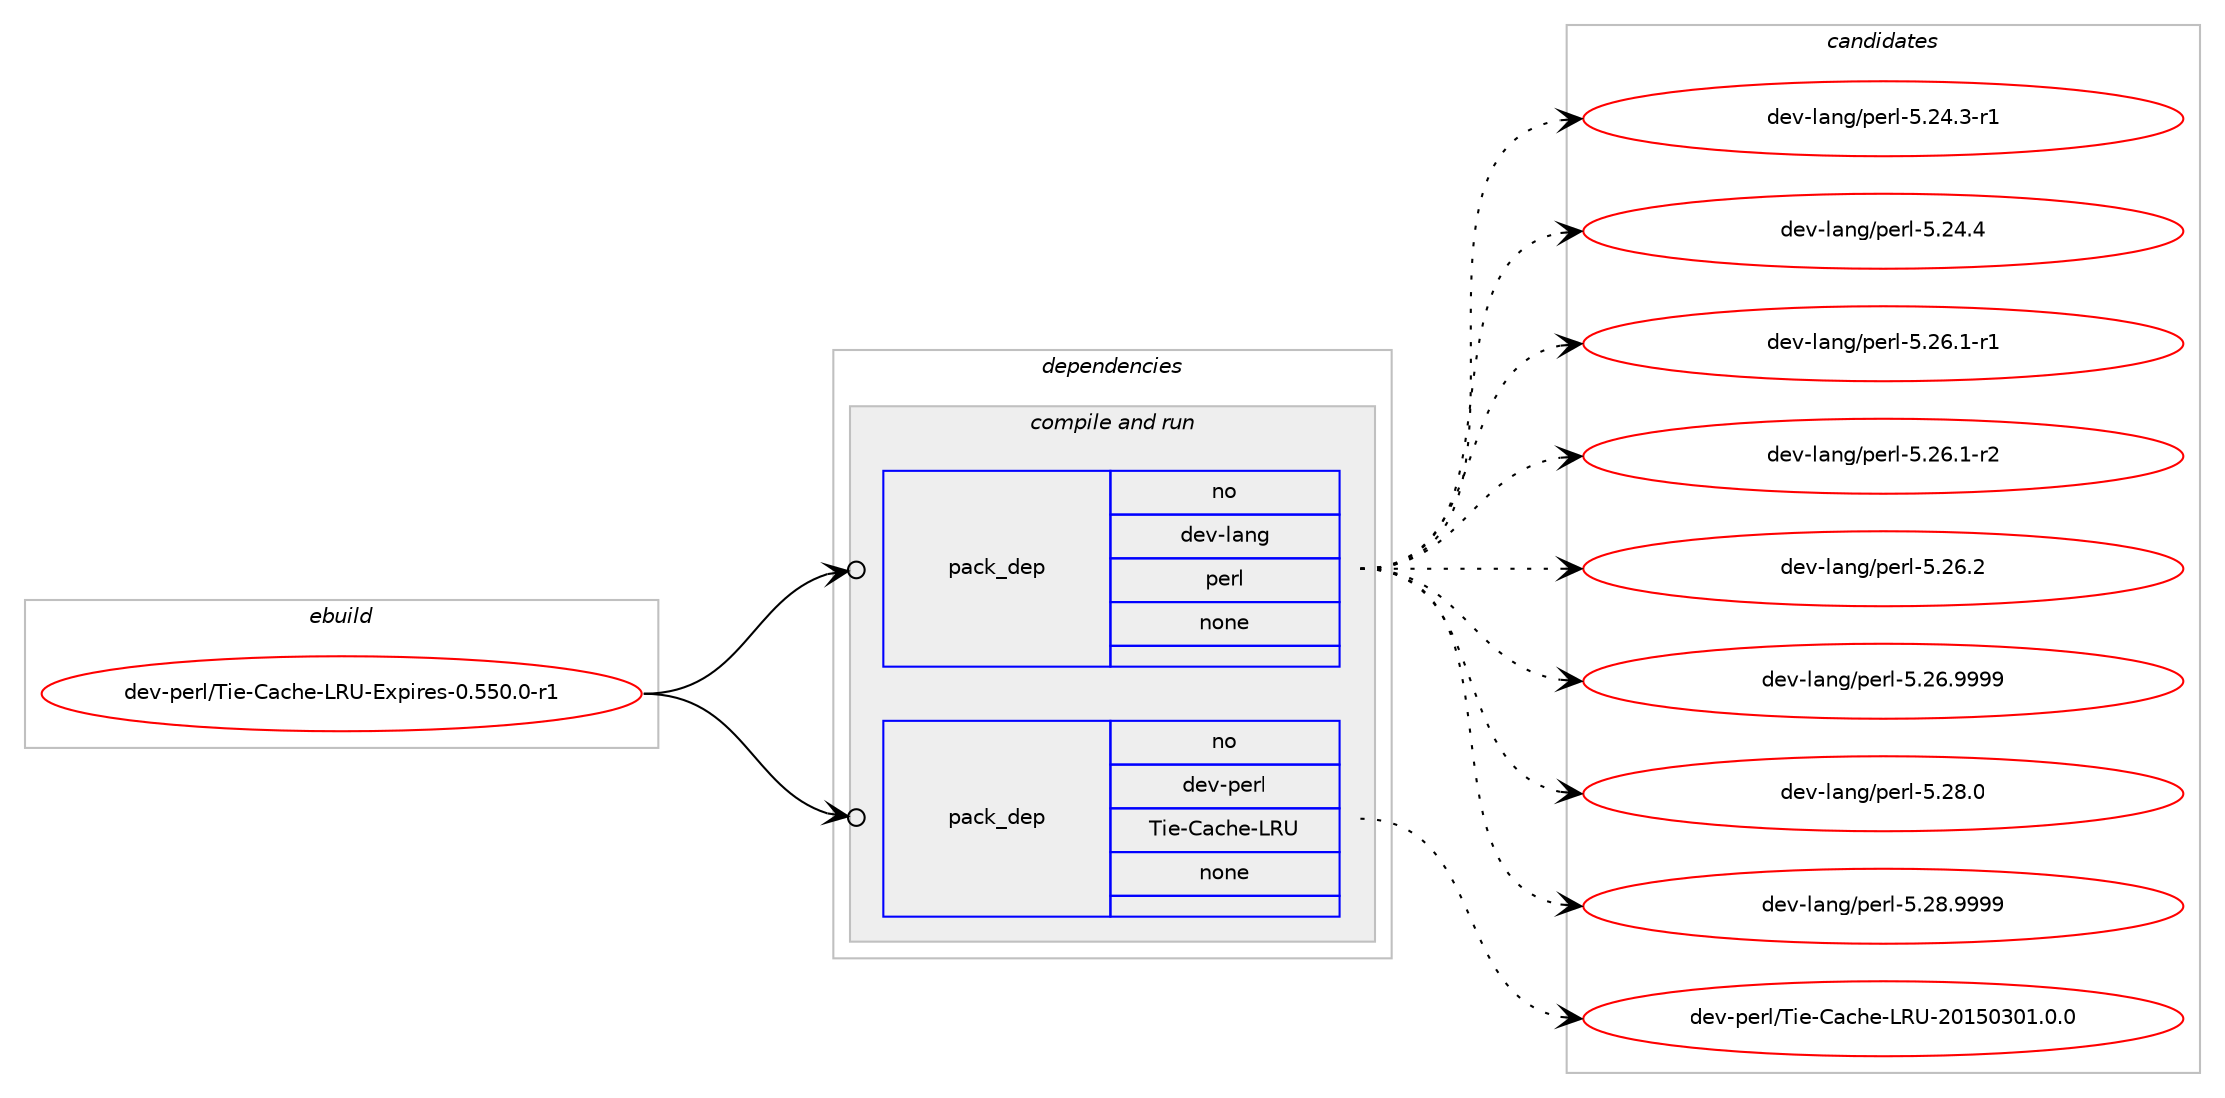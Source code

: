 digraph prolog {

# *************
# Graph options
# *************

newrank=true;
concentrate=true;
compound=true;
graph [rankdir=LR,fontname=Helvetica,fontsize=10,ranksep=1.5];#, ranksep=2.5, nodesep=0.2];
edge  [arrowhead=vee];
node  [fontname=Helvetica,fontsize=10];

# **********
# The ebuild
# **********

subgraph cluster_leftcol {
color=gray;
rank=same;
label=<<i>ebuild</i>>;
id [label="dev-perl/Tie-Cache-LRU-Expires-0.550.0-r1", color=red, width=4, href="../dev-perl/Tie-Cache-LRU-Expires-0.550.0-r1.svg"];
}

# ****************
# The dependencies
# ****************

subgraph cluster_midcol {
color=gray;
label=<<i>dependencies</i>>;
subgraph cluster_compile {
fillcolor="#eeeeee";
style=filled;
label=<<i>compile</i>>;
}
subgraph cluster_compileandrun {
fillcolor="#eeeeee";
style=filled;
label=<<i>compile and run</i>>;
subgraph pack998202 {
dependency1390264 [label=<<TABLE BORDER="0" CELLBORDER="1" CELLSPACING="0" CELLPADDING="4" WIDTH="220"><TR><TD ROWSPAN="6" CELLPADDING="30">pack_dep</TD></TR><TR><TD WIDTH="110">no</TD></TR><TR><TD>dev-lang</TD></TR><TR><TD>perl</TD></TR><TR><TD>none</TD></TR><TR><TD></TD></TR></TABLE>>, shape=none, color=blue];
}
id:e -> dependency1390264:w [weight=20,style="solid",arrowhead="odotvee"];
subgraph pack998203 {
dependency1390265 [label=<<TABLE BORDER="0" CELLBORDER="1" CELLSPACING="0" CELLPADDING="4" WIDTH="220"><TR><TD ROWSPAN="6" CELLPADDING="30">pack_dep</TD></TR><TR><TD WIDTH="110">no</TD></TR><TR><TD>dev-perl</TD></TR><TR><TD>Tie-Cache-LRU</TD></TR><TR><TD>none</TD></TR><TR><TD></TD></TR></TABLE>>, shape=none, color=blue];
}
id:e -> dependency1390265:w [weight=20,style="solid",arrowhead="odotvee"];
}
subgraph cluster_run {
fillcolor="#eeeeee";
style=filled;
label=<<i>run</i>>;
}
}

# **************
# The candidates
# **************

subgraph cluster_choices {
rank=same;
color=gray;
label=<<i>candidates</i>>;

subgraph choice998202 {
color=black;
nodesep=1;
choice100101118451089711010347112101114108455346505246514511449 [label="dev-lang/perl-5.24.3-r1", color=red, width=4,href="../dev-lang/perl-5.24.3-r1.svg"];
choice10010111845108971101034711210111410845534650524652 [label="dev-lang/perl-5.24.4", color=red, width=4,href="../dev-lang/perl-5.24.4.svg"];
choice100101118451089711010347112101114108455346505446494511449 [label="dev-lang/perl-5.26.1-r1", color=red, width=4,href="../dev-lang/perl-5.26.1-r1.svg"];
choice100101118451089711010347112101114108455346505446494511450 [label="dev-lang/perl-5.26.1-r2", color=red, width=4,href="../dev-lang/perl-5.26.1-r2.svg"];
choice10010111845108971101034711210111410845534650544650 [label="dev-lang/perl-5.26.2", color=red, width=4,href="../dev-lang/perl-5.26.2.svg"];
choice10010111845108971101034711210111410845534650544657575757 [label="dev-lang/perl-5.26.9999", color=red, width=4,href="../dev-lang/perl-5.26.9999.svg"];
choice10010111845108971101034711210111410845534650564648 [label="dev-lang/perl-5.28.0", color=red, width=4,href="../dev-lang/perl-5.28.0.svg"];
choice10010111845108971101034711210111410845534650564657575757 [label="dev-lang/perl-5.28.9999", color=red, width=4,href="../dev-lang/perl-5.28.9999.svg"];
dependency1390264:e -> choice100101118451089711010347112101114108455346505246514511449:w [style=dotted,weight="100"];
dependency1390264:e -> choice10010111845108971101034711210111410845534650524652:w [style=dotted,weight="100"];
dependency1390264:e -> choice100101118451089711010347112101114108455346505446494511449:w [style=dotted,weight="100"];
dependency1390264:e -> choice100101118451089711010347112101114108455346505446494511450:w [style=dotted,weight="100"];
dependency1390264:e -> choice10010111845108971101034711210111410845534650544650:w [style=dotted,weight="100"];
dependency1390264:e -> choice10010111845108971101034711210111410845534650544657575757:w [style=dotted,weight="100"];
dependency1390264:e -> choice10010111845108971101034711210111410845534650564648:w [style=dotted,weight="100"];
dependency1390264:e -> choice10010111845108971101034711210111410845534650564657575757:w [style=dotted,weight="100"];
}
subgraph choice998203 {
color=black;
nodesep=1;
choice100101118451121011141084784105101456797991041014576828545504849534851484946484648 [label="dev-perl/Tie-Cache-LRU-20150301.0.0", color=red, width=4,href="../dev-perl/Tie-Cache-LRU-20150301.0.0.svg"];
dependency1390265:e -> choice100101118451121011141084784105101456797991041014576828545504849534851484946484648:w [style=dotted,weight="100"];
}
}

}
